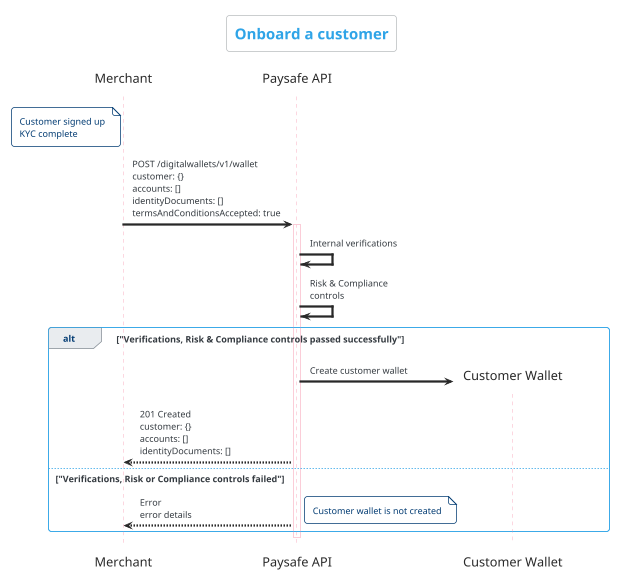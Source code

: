 @startuml "0-Wallet-Create"
    title "Onboard a customer"

    !theme cerulean-outline

    skinparam dpi 72
    skinparam shadowing false
    skinparam backgroundColor #FFFFFF
    skinparam Sequence {
        ParticipantBorderColor #FFFFFF
        ParticipantBackgroundColor #FFFFFF
        ParticipantFontSize 17
        ParticipantFontColor #282828
        ArrowColor #282828
        LifeLineBorderColor #FBC9D6
    }

    participant "Merchant" as Merchant
    participant "Paysafe API" as PaysafeAPI
    participant "Customer Wallet" as CW

    note left of Merchant: Customer signed up\nKYC complete
    Merchant -> PaysafeAPI: POST /digitalwallets/v1/wallet\ncustomer: {}\naccounts: []\nidentityDocuments: []\ntermsAndConditionsAccepted: true
    activate PaysafeAPI
        PaysafeAPI -> PaysafeAPI: Internal verifications
        PaysafeAPI -> PaysafeAPI: Risk & Compliance\ncontrols
        alt "Verifications, Risk & Compliance controls passed successfully"
            PaysafeAPI -> CW **: Create customer wallet
            Merchant <-- PaysafeAPI: 201 Created\ncustomer: {}\naccounts: []\nidentityDocuments: []
        else "Verifications, Risk or Compliance controls failed"
            Merchant <-- PaysafeAPI: Error\nerror details
            note right: Customer wallet is not created
        end if
    deactivate PaysafeAPI
@enduml



@startuml "2-Deposit-card"
    title "Deposit with a card"

    !theme cerulean-outline

    skinparam dpi 72
    skinparam shadowing false
    skinparam backgroundColor #FFFFFF
    skinparam Sequence {
        ParticipantBorderColor #FFFFFF
        ParticipantBackgroundColor #FFFFFF
        ParticipantFontSize 17
        ParticipantFontColor #282828
        ArrowColor #282828
        LifeLineBorderColor #FBC9D6
    }

    participant Merchant
    box "Paysafe"
        participant "Paysafe API" as PaysafeAPI
        participant "Customer wallet" as CW
        participant "Merchant wallet" as MW
    end box
    participant "3DS auth" as PSP

    note left of Merchant: Customer wallet created

    autonumber

    Merchant -> PaysafeAPI: Create a customer payment handle\n**POST /paymenthub/v1/paymenthandles**\n\nmerchantRefNum\ntransactionType: **PAYMENT**\npaymentType: **CARD**\ncard: {cardNum, cardExpiry, cvv, holderName}\nbillingDetails: {street, country, zip}\namount\ncurrencyCode: EUR\nwallet: {customerId, fee}

    alt "3DS is required"
        Merchant <-- PaysafeAPI: Return Payment Handle (Action = REDIRECT)\nid\npaymentHandleToken: XXXXXXX\nstatus: **INITIATED**\nlinks: [{rel: redirect_payment, href: https://...., method: GET}, ...]

        Merchant --> PSP: Redirect Customer to 3D Secure
        Merchant <-- PSP: Redirect Customer back to Merchant's system

        Merchant -> PaysafeAPI: Get PaymentHandle status\n**GET /paymenthub/v1/paymenthandles/{paymenthandle_id}**
        note right: Only needed if status != PAYABLE
        Merchant <-- PaysafeAPI: Return Payment Handle (Action = REDIRECT)\nid\npaymentHandleToken: XXXXXXX\nstatus: **PAYABLE**\n. . .

    else "3DS is NOT required"
        Merchant <-- PaysafeAPI: Return Payment Handle\nid\naction: NONE\npaymentHandleToken: XXXXXXX\nstatus: PAYABLE\n3DS auth details (if any)
    end alt

    ...


    Merchant -> PaysafeAPI: Process payment\n**POST /paymenthub/v1/payments**\nmerchantRefNum\namount\ncurrencyCode\npaymentHandleToken\nsettleWithAuth: **true**
    activate PaysafeAPI

        PaysafeAPI [#FF0000]-> CW: Credit deposited amount\nto customer wallet
        PaysafeAPI <-[#FF0000] CW: Debit merchant's fee\nfrom the customer wallet\n(if fee is specified)
        PaysafeAPI [#FF0000]-> MW: Credit merchant's fee\ninto the Merchant wallet
        PaysafeAPI <-[#FF0000] MW: (if applicable)\nDebit Paysafe's fees from the Merchant wallet

        Merchant <-- PaysafeAPI: Return executed Payment Handle\nid\nstatus: COMPLETED\nwallet:\n    customerAccount\n        transactions[]:\n            id\n            status\n            type\n            direction\n            amount\n            fee            \n    merchantAccount\n        transactions[]:\n            id\n            status\n            type\n            direction\n            amount\n            fee
    deactivate PaysafeAPI

	== T + 1 ==

 	PaysafeAPI -> Merchant: Reconciliation report\ntransport protocol to be discussed
    note left: Inlcudes transactions from\nMerchant merchant wallet \nand all customer wallet transactions
@enduml



@startuml "2-Deposit-rapid-transfer"
    title "Deposit with RapidTransfer\ninstant bank transfer"

    !theme cerulean-outline

    skinparam dpi 72
    skinparam shadowing false
    skinparam backgroundColor #FFFFFF
    skinparam Sequence {
        ParticipantBorderColor #FFFFFF
        ParticipantBackgroundColor #FFFFFF
        ParticipantFontSize 17
        ParticipantFontColor #282828
        ArrowColor #282828
        LifeLineBorderColor #FBC9D6
    }

    participant Merchant
    box "Paysafe"
        participant "Paysafe API" as PaysafeAPI
        participant "Customer wallet" as CW
        participant "Merchant wallet" as MW
    end box
    participant "Rapid Transfer" as PSP

    note left of Merchant: Customer wallet created

    Merchant -> PaysafeAPI: Create a customer payment handle\n**POST /paymenthub/v1/paymenthandles**\n\nmerchantRefNum\ntransactionType: **PAYMENT**\npaymentType: **RAPID_TRANSFER**\nrapidTransfer:\n    sepa:\n        {accountHolderName, bic, iban}\nbillingDetails: {street, country, zip}\namount: 100000\ncurrencyCode: EUR\nwallet: {customerId, fee}
    Merchant <-- PaysafeAPI: Return Payment Handle (Action = REDIRECT)\nid\npaymentHandleToken: XXXXXXX\nstatus: **INITIATED**\nlinks: [{rel: redirect_payment, href: https://...., method: GET}, ...]

    Merchant --> PSP: Redirect Customer to Rapid Transfer
    Merchant <-- PSP: Redirect Customer back to Merchant's system

    ...

    Merchant -> PaysafeAPI: Get PaymentHandle status\n**GET /paymenthub/v1/paymenthandles/{paymenthandle_id}**
    note right: Only needed if status != PAYABLE
    Merchant <-- PaysafeAPI: Return Payment Handle (Action = REDIRECT)\nid\npaymentHandleToken: XXXXXXX\nstatus: **PAYABLE**\n. . .

    Merchant -> PaysafeAPI: Process payment\n**POST /paymenthub/v1/payments**\nmerchantRefNum\namount\ncurrencyCode\npaymentHandleToken\nsettleWithAuth: **true**
    activate PaysafeAPI

        PaysafeAPI [#FF0000]-> CW: Credit deposited amount\nto customer wallet
        PaysafeAPI <-[#FF0000] CW: Debit merchant's fee\nfrom the customer wallet\n(if fee is specified)
        PaysafeAPI [#FF0000]-> MW: Credit merchant's fee\ninto the Merchant wallet
        PaysafeAPI <-[#FF0000] MW: (if applicable)\nDebit Paysafe's fees from the Merchant wallet

        Merchant <-- PaysafeAPI: Return executed Payment Handle\nid\nstatus: COMPLETED\nwallet:\n    customerAccount\n        transactions[]:\n            id\n            status\n            type\n            direction\n            amount\n            fee            \n    merchantAccount\n        transactions[]:\n            id\n            status\n            type\n            direction\n            amount\n            fee
    deactivate PaysafeAPI

	== T + 1 ==

 	PaysafeAPI -> Merchant: Reconciliation report\ntransport protocol to be discussed
    note left: Inlcudes transactions from\nMerchant merchant wallet \nand all customer wallet transactions
@enduml



@startuml "3-Withdraw-bank-account"
    title "Withdraw to a bank account"

    !theme cerulean-outline

    skinparam dpi 72
    skinparam shadowing false
    skinparam backgroundColor #FFFFFF
    skinparam Sequence {
        ParticipantBorderColor #FFFFFF
        ParticipantBackgroundColor #FFFFFF
        ParticipantFontSize 17
        ParticipantFontColor #282828
        ArrowColor #282828
        LifeLineBorderColor #FBC9D6
    }

    participant Merchant
    box "Paysafe"
        participant "Paysafe API" as PaysafeAPI
        participant "Customer wallet" as CW
        participant "Merchant wallet" as MW
    end box
    participant "Customer's Bank Account" as CBA

    note left of Merchant: Customer wallet created

    Merchant -> PaysafeAPI: Create a customer payment handle\n**POST /paymenthub/v1/paymenthandles**\n\nmerchantRefNum\ntransactionType: **STANDALONE_CREDIT**\npaymentType: **BANK_TRANSFER**\nsepa:\n    {accountHolderName, bic, iban}\namount: 100000\ncurrencyCode: EUR\nwallet: \n    customerId\n    fee\n    customerAccount:\n        id
    Merchant <-- PaysafeAPI: Return Payment Handle (Action = NONE)\nid\npaymentHandleToken: XXXXXXX\nstatus: **PAYABLE**

    ...

    Merchant -> PaysafeAPI: Process standalone credit\n**POST /paymenthub/v1/standalonecredits**\nmerchantRefNum\namount\ncurrencyCode\npaymentHandleToken
    activate PaysafeAPI

        PaysafeAPI <-[#FF0000] CW: Debit amount to withdraw\nfrom Customer wallet
        PaysafeAPI -> PaysafeAPI: Schedule bank wire tranfer\nto Customer's bank account
        PaysafeAPI <-[#FF0000] CW: (if fee is specified)\nDebit merchant's fee\nfrom the Customer wallet
        PaysafeAPI [#FF0000]-> MW: (if fee is specified)\nCredit merchant's fee\ninto the Merchant wallet
        PaysafeAPI <-[#FF0000] MW: (if applicable)\nDebit Paysafe's fees from the Merchant wallet

        Merchant <-- PaysafeAPI: Return executed Payment Handle\nid\nstatus: COMPLETED\nwallet:\n    customerAccount\n        transactions[]:\n            id\n            status\n            type\n            direction\n            amount\n            fee            \n    merchantAccount\n        transactions[]:\n            id\n            status\n            type\n            direction\n            amount\n            fee
    deactivate PaysafeAPI

    == . . . ==

    PaysafeAPI [#FF0000]-> CBA: Bank wire transfer to customer's bank account

	== T + 1 ==

 	PaysafeAPI -> Merchant: Reconciliation report\ntransport protocol to be discussed
    note left: Inlcudes transactions from\nMerchant merchant wallet \nand all customer wallet transactions
@enduml



@startuml "3-Withdraw-card"
    title "Withdraw to a card"

    !theme cerulean-outline

    skinparam dpi 72
    skinparam shadowing false
    skinparam backgroundColor #FFFFFF
    skinparam Sequence {
        ParticipantBorderColor #FFFFFF
        ParticipantBackgroundColor #FFFFFF
        ParticipantFontSize 17
        ParticipantFontColor #282828
        ArrowColor #282828
        LifeLineBorderColor #FBC9D6
    }

    participant Merchant
    box "Paysafe"
        participant "Paysafe API" as PaysafeAPI
        participant "Customer wallet" as CW
        participant "Merchant wallet" as MW
    end box
    participant "Card Schemes" as CardSchemes

    note left of Merchant: Customer wallet created

    Merchant -> PaysafeAPI: Create a customer payment handle\n**POST /paymenthub/v1/paymenthandles**\n\nmerchantRefNum\ntransactionType: **STANDALONE_CREDIT**\npaymentType: **CARD**\ncard: {cardNum, cardExpiry, cvv, holderName}\nbillingDetails: {street, country, zip}\namount: 100000\ncurrencyCode: EUR\nwallet:\n    customerId\n    fee\n    customerAccount\n        id
    Merchant <-- PaysafeAPI: Return Payment Handle (Action = NONE)\nid\npaymentHandleToken: XXXXXXX\nstatus: **PAYABLE**

    ...

    Merchant -> PaysafeAPI: Process standalone credit\n**POST /paymenthub/v1/standalonecredits**\nmerchantRefNum\namount\ncurrencyCode\npaymentHandleToken
    activate PaysafeAPI

        PaysafeAPI <-[#FF0000] CW: Debit amount to withdraw\nfrom Customer wallet
        PaysafeAPI [#FF0000]-> CardSchemes: Process standalone credit\nwith the card schemes
        PaysafeAPI <-[#FF0000] CW: (if fee is specified)\nDebit merchant's fee\nfrom the Customer wallet
        PaysafeAPI [#FF0000]-> MW: (if fee is specified)\nCredit merchant's fee\ninto the Merchant wallet
        PaysafeAPI <-[#FF0000] MW: (if applicable)\nDebit Paysafe's fees from the Merchant wallet

        Merchant <-- PaysafeAPI: Return executed Payment Handle\nid\nstatus: COMPLETED\nwallet:\n    customerAccount\n        transactions[]:\n            id\n            status\n            type\n            direction\n            amount\n            fee            \n    merchantAccount\n        transactions[]:\n            id\n            status\n            type\n            direction\n            amount\n            fee
    deactivate PaysafeAPI

	== T + 1 ==

 	PaysafeAPI -> Merchant: Reconciliation report\ntransport protocol to be discussed
    note left: Inlcudes transactions from\nMerchant merchant wallet \nand all customer wallet transactions
@enduml



@startuml "6-Transfers-customer-to-merchant"
    title "Transfer of funds customer to merchant\ne.g. buy crypto"

    !theme cerulean-outline

    skinparam dpi 72
    skinparam shadowing false
    skinparam backgroundColor #FFFFFF
    skinparam Sequence {
        ParticipantBorderColor #FFFFFF
        ParticipantBackgroundColor #FFFFFF
        ParticipantFontSize 17
        ParticipantFontColor #282828
        ArrowColor #282828
        LifeLineBorderColor #FBC9D6
    }

    participant Merchant
    box "Paysafe"
        participant "Paysafe API" as PaysafeAPI
        participant "Customer wallet" as CW
        participant "Merchant wallet" as MW
    end box

    note left of Merchant: Customer wallet created

    group Optional
        Merchant -> PaysafeAPI: Create authorization hold\n**POST /digitalwallets/v1/authorizationholds**\ncustomerAccountId\namount: 100000\ncurrencyCode: EUR\ndeviceInfo: {}
        Merchant <-- PaysafeAPI: Return authorization hold\nid
    end group

    ...

    Merchant -> PaysafeAPI: Transfer funds from customer to merchant\n**POST /digitalwallets/v1/transfers**\n\nmerchantRefNum\namount\ncurrencyCode\nfee\nauthorizationHoldId (optional)\nsender:\n    customerId\n    customerAccount\ndeviceInfo: {}
        activate PaysafeAPI

        PaysafeAPI <-[#FF0000] CW: Debit amount to transfer\nfrom Customer wallet
        PaysafeAPI [#FF0000]-> MW: Credit transfer amount\ninto the Merchant wallet
        PaysafeAPI <-[#FF0000] CW: (if fee is specified)\nDebit merchant's fee\nfrom the Customer wallet
        PaysafeAPI [#FF0000]-> MW: (if fee is specified)\nCredit merchant's fee\ninto the Merchant wallet
        PaysafeAPI <-[#FF0000] MW: (if applicable)\nDebit Paysafe's fees from the Merchant wallet

        Merchant <-- PaysafeAPI: Return transfer result\nid\nstatus: COMPLETED\nwallet:\n    customerAccount\n        transactions[]:\n            id\n            status\n            type\n            direction\n            amount\n            fee            \n    merchantAccount\n        transactions[]:\n            id\n            status\n            type\n            direction\n            amount\n            fee
    deactivate PaysafeAPI

	== T + 1 ==

 	PaysafeAPI -> Merchant: Reconciliation report\ntransport protocol to be discussed
    note left: Inlcudes transactions from\nMerchant merchant wallet \nand all customer wallet transactions
@enduml


@startuml "6-Transfers-merchant-to-customer"
    title "Transfer of funds merchant to customer\ne.g. sell crypto"

    !theme cerulean-outline

    skinparam dpi 72
    skinparam shadowing false
    skinparam backgroundColor #FFFFFF
    skinparam Sequence {
        ParticipantBorderColor #FFFFFF
        ParticipantBackgroundColor #FFFFFF
        ParticipantFontSize 17
        ParticipantFontColor #282828
        ArrowColor #282828
        LifeLineBorderColor #FBC9D6
    }

    participant Merchant
    box "Paysafe"
        participant "Paysafe API" as PaysafeAPI
        participant "Customer wallet" as CW
        participant "Merchant wallet" as MW
    end box

    note left of Merchant: Customer wallet created

    Merchant -> PaysafeAPI: Transfer funds from merchant to customer\n**POST /digitalwallets/v1/transfers**\n\nmerchantRefNum\namount\ncurrencyCode\nfee\nrecipient:\n    customerId\n    customerAccount\ndeviceInfo: {}
        activate PaysafeAPI

        PaysafeAPI <-[#FF0000] MW: Debit transfer amount\nfrom the Merchant wallet
        PaysafeAPI [#FF0000]-> CW: Credit amount to transfer\ninto Customer wallet
        PaysafeAPI <-[#FF0000] CW: (if fee is specified)\nDebit merchant's fee\nfrom the Customer wallet
        PaysafeAPI [#FF0000]-> MW: (if fee is specified)\nCredit merchant's fee\ninto the Merchant wallet
        PaysafeAPI <-[#FF0000] MW: (if applicable)\nDebit Paysafe's fees from the Merchant wallet

        Merchant <-- PaysafeAPI: Return transfer result\nid\nstatus: COMPLETED\nwallet:\n    customerAccount\n        transactions[]:\n            id\n            status\n            type\n            direction\n            amount\n            fee            \n    merchantAccount\n        transactions[]:\n            id\n            status\n            type\n            direction\n            amount\n            fee
    deactivate PaysafeAPI

	== T + 1 ==

 	PaysafeAPI -> Merchant: Reconciliation report\ntransport protocol to be discussed
    note left: Inlcudes transactions from\nMerchant merchant wallet \nand all customer wallet transactions
@enduml


@startuml "6-Transfers-customer-to-customer"
    !theme cerulean-outline

    skinparam dpi 72
    skinparam shadowing false
    skinparam backgroundColor #FFFFFF
    skinparam Sequence {
        ParticipantBorderColor #282828
        ParticipantBackgroundColor #282828
        ParticipantFontSize 17
        ParticipantFontColor #FFFFFF
        ArrowColor #282828
        LifeLineBorderColor #FBC9D6
    }

    participant "Merchant\n" as Merchant
    box "Paysafe"
        participant "Paysafe API\n" as PaysafeAPI
        participant "Buyer\nCustomer wallet" as CW_Buyer
        participant "Seller\nCustomer wallet" as CW_Seller
        participant "Merchant wallet\n" as MW
    end box

    Merchant -> PaysafeAPI: Transfer funds from customer to customer\n**POST /digitalwallets/v1/transfers**\n\nmerchantRefNum\namount\ncurrencyCode\nfee\nsender:\n    customerId\n    customerAccount\nrecipient:\n    customerId\n    customerAccount\ndeviceInfo: {}
        activate PaysafeAPI

        PaysafeAPI <-[#FF0000] CW_Buyer: Debit transfer amount\nfrom the Buyer Customer wallet
        PaysafeAPI [#FF0000]-> CW_Seller: Credit amount to transfer\ninto Seller Customer wallet
        PaysafeAPI <-[#FF0000] CW_Buyer: (if buyer fee is specified)\nDebit merchant's fee\nfrom the Buyer Customer wallet
        PaysafeAPI [#FF0000]-> MW: (if buyer fee is specified)\nCredit merchant's buyer fee\ninto the Merchant wallet
        PaysafeAPI <-[#FF0000] CW_Seller: (if seller fee is specified)\nDebit merchant's fee\nfrom the Seller Customer wallet
        PaysafeAPI [#FF0000]-> MW: (if seller fee is specified)\nCredit merchant's seller fee\ninto the Merchant wallet
        PaysafeAPI <-[#FF0000] MW: (if applicable)\nDebit Paysafe's fees from the Merchant wallet

        Merchant <-- PaysafeAPI: Return transfer result\nid\nstatus: COMPLETED\nwallet:\n    customerAccount\n        transactions[]:\n            id\n            status\n            type\n            direction\n            amount\n            fee            \n    merchantAccount\n        transactions[]:\n            id\n            status\n            type\n            direction\n            amount\n            fee
    deactivate PaysafeAPI

	== T + 1 ==

 	PaysafeAPI -> Merchant: Reconciliation report\ntransport protocol to be discussed
    note right: Inlcudes transactions from\nMerchant merchant wallet \nand all customer wallet transactions
@enduml
